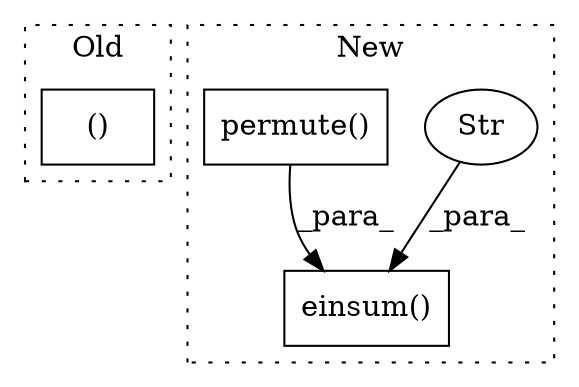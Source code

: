 digraph G {
subgraph cluster0 {
1 [label="()" a="54" s="2811" l="18" shape="box"];
label = "Old";
style="dotted";
}
subgraph cluster1 {
2 [label="einsum()" a="75" s="5746,5819" l="13,1" shape="box"];
3 [label="Str" a="66" s="5759" l="11" shape="ellipse"];
4 [label="permute()" a="75" s="5785,5818" l="30,1" shape="box"];
label = "New";
style="dotted";
}
3 -> 2 [label="_para_"];
4 -> 2 [label="_para_"];
}